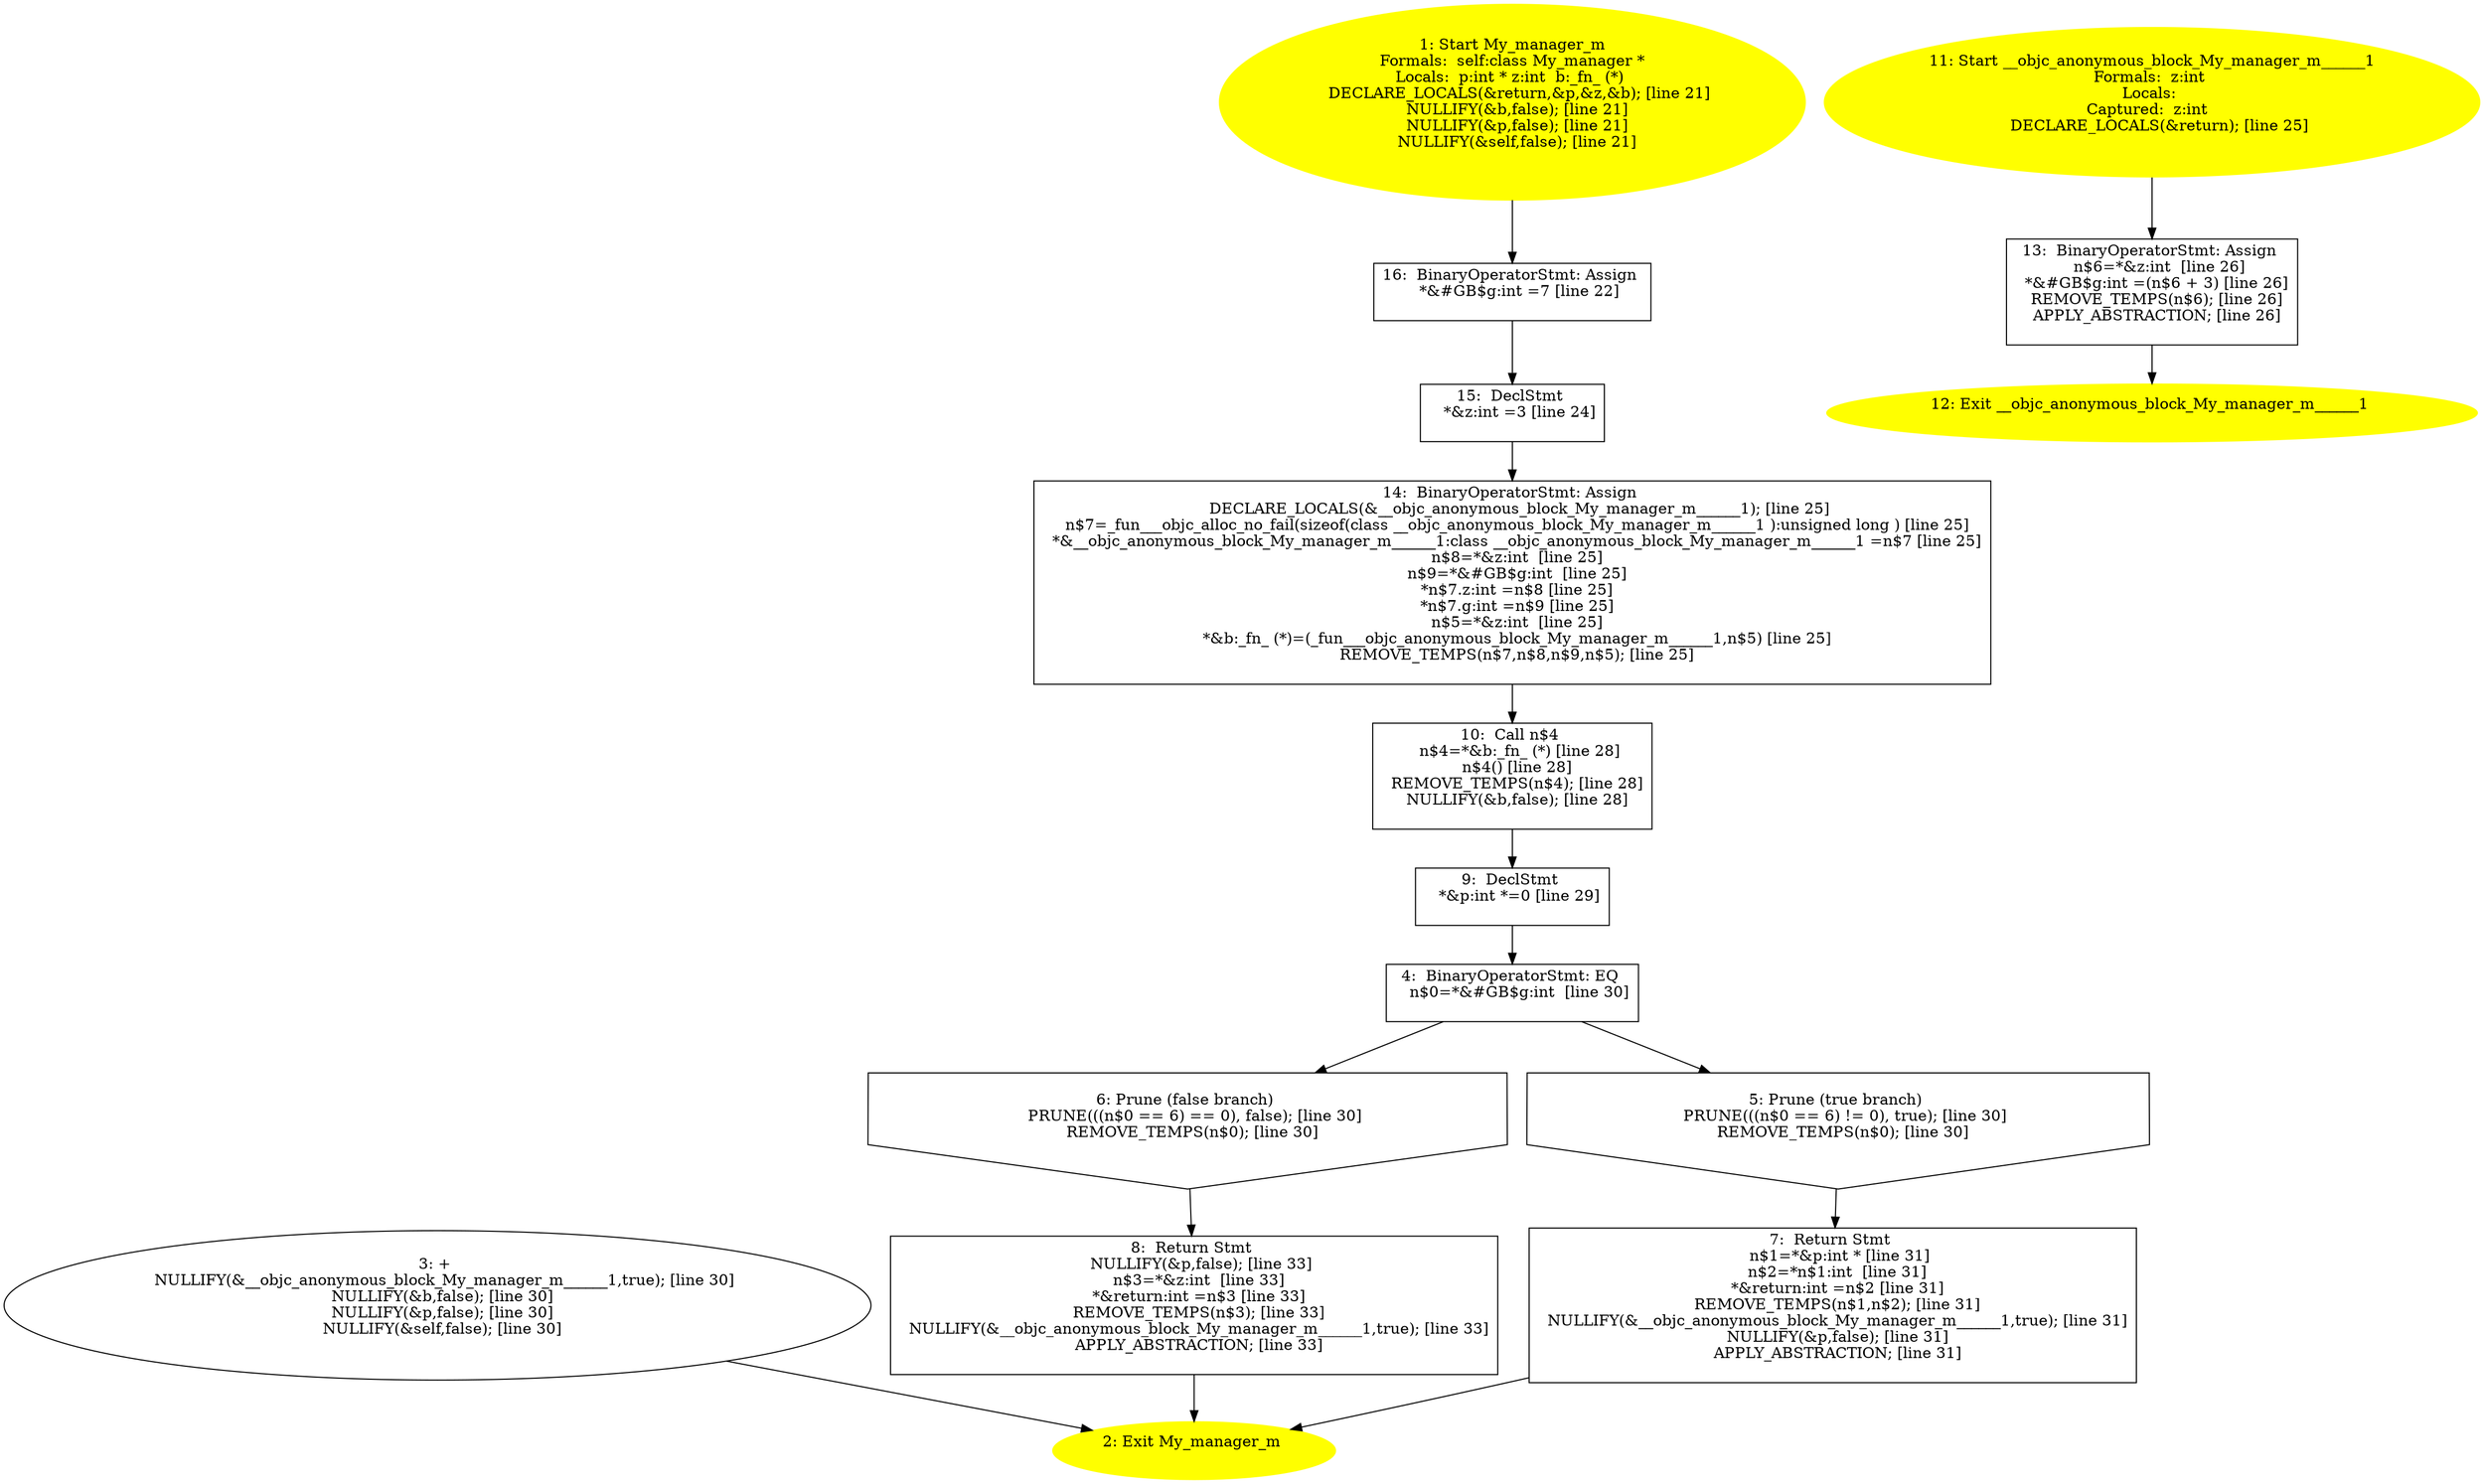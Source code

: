 digraph iCFG {
16 [label="16:  BinaryOperatorStmt: Assign \n   *&#GB$g:int =7 [line 22]\n " shape="box"]
	

	 16 -> 15 ;
15 [label="15:  DeclStmt \n   *&z:int =3 [line 24]\n " shape="box"]
	

	 15 -> 14 ;
14 [label="14:  BinaryOperatorStmt: Assign \n   DECLARE_LOCALS(&__objc_anonymous_block_My_manager_m______1); [line 25]\n  n$7=_fun___objc_alloc_no_fail(sizeof(class __objc_anonymous_block_My_manager_m______1 ):unsigned long ) [line 25]\n  *&__objc_anonymous_block_My_manager_m______1:class __objc_anonymous_block_My_manager_m______1 =n$7 [line 25]\n  n$8=*&z:int  [line 25]\n  n$9=*&#GB$g:int  [line 25]\n  *n$7.z:int =n$8 [line 25]\n  *n$7.g:int =n$9 [line 25]\n  n$5=*&z:int  [line 25]\n  *&b:_fn_ (*)=(_fun___objc_anonymous_block_My_manager_m______1,n$5) [line 25]\n  REMOVE_TEMPS(n$7,n$8,n$9,n$5); [line 25]\n " shape="box"]
	

	 14 -> 10 ;
13 [label="13:  BinaryOperatorStmt: Assign \n   n$6=*&z:int  [line 26]\n  *&#GB$g:int =(n$6 + 3) [line 26]\n  REMOVE_TEMPS(n$6); [line 26]\n  APPLY_ABSTRACTION; [line 26]\n " shape="box"]
	

	 13 -> 12 ;
12 [label="12: Exit __objc_anonymous_block_My_manager_m______1 \n  " color=yellow style=filled]
	

11 [label="11: Start __objc_anonymous_block_My_manager_m______1\nFormals:  z:int \nLocals: \nCaptured:  z:int  \n   DECLARE_LOCALS(&return); [line 25]\n " color=yellow style=filled]
	

	 11 -> 13 ;
10 [label="10:  Call n$4 \n   n$4=*&b:_fn_ (*) [line 28]\n  n$4() [line 28]\n  REMOVE_TEMPS(n$4); [line 28]\n  NULLIFY(&b,false); [line 28]\n " shape="box"]
	

	 10 -> 9 ;
9 [label="9:  DeclStmt \n   *&p:int *=0 [line 29]\n " shape="box"]
	

	 9 -> 4 ;
8 [label="8:  Return Stmt \n   NULLIFY(&p,false); [line 33]\n  n$3=*&z:int  [line 33]\n  *&return:int =n$3 [line 33]\n  REMOVE_TEMPS(n$3); [line 33]\n  NULLIFY(&__objc_anonymous_block_My_manager_m______1,true); [line 33]\n  APPLY_ABSTRACTION; [line 33]\n " shape="box"]
	

	 8 -> 2 ;
7 [label="7:  Return Stmt \n   n$1=*&p:int * [line 31]\n  n$2=*n$1:int  [line 31]\n  *&return:int =n$2 [line 31]\n  REMOVE_TEMPS(n$1,n$2); [line 31]\n  NULLIFY(&__objc_anonymous_block_My_manager_m______1,true); [line 31]\n  NULLIFY(&p,false); [line 31]\n  APPLY_ABSTRACTION; [line 31]\n " shape="box"]
	

	 7 -> 2 ;
6 [label="6: Prune (false branch) \n   PRUNE(((n$0 == 6) == 0), false); [line 30]\n  REMOVE_TEMPS(n$0); [line 30]\n " shape="invhouse"]
	

	 6 -> 8 ;
5 [label="5: Prune (true branch) \n   PRUNE(((n$0 == 6) != 0), true); [line 30]\n  REMOVE_TEMPS(n$0); [line 30]\n " shape="invhouse"]
	

	 5 -> 7 ;
4 [label="4:  BinaryOperatorStmt: EQ \n   n$0=*&#GB$g:int  [line 30]\n " shape="box"]
	

	 4 -> 5 ;
	 4 -> 6 ;
3 [label="3: + \n   NULLIFY(&__objc_anonymous_block_My_manager_m______1,true); [line 30]\n  NULLIFY(&b,false); [line 30]\n  NULLIFY(&p,false); [line 30]\n  NULLIFY(&self,false); [line 30]\n " ]
	

	 3 -> 2 ;
2 [label="2: Exit My_manager_m \n  " color=yellow style=filled]
	

1 [label="1: Start My_manager_m\nFormals:  self:class My_manager *\nLocals:  p:int * z:int  b:_fn_ (*) \n   DECLARE_LOCALS(&return,&p,&z,&b); [line 21]\n  NULLIFY(&b,false); [line 21]\n  NULLIFY(&p,false); [line 21]\n  NULLIFY(&self,false); [line 21]\n " color=yellow style=filled]
	

	 1 -> 16 ;
}
